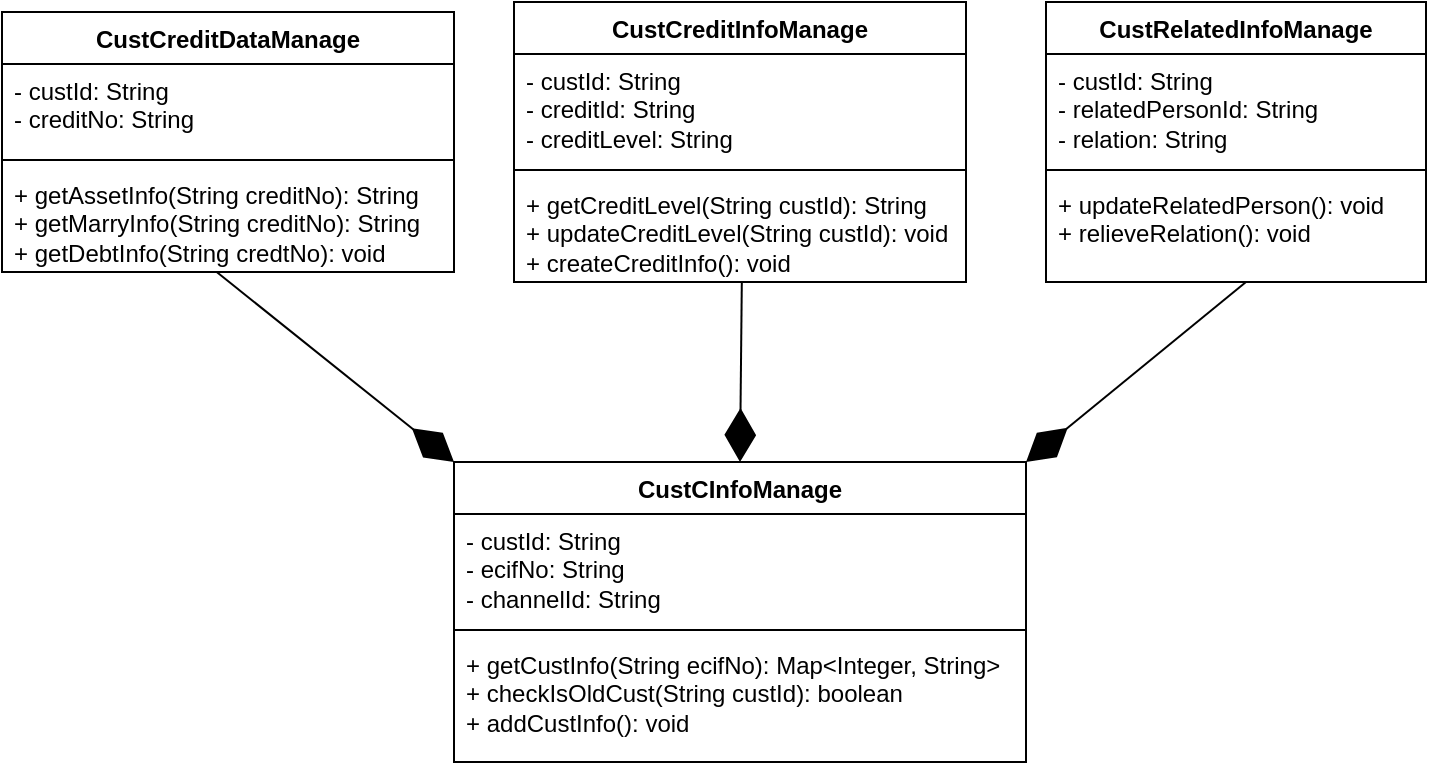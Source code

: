 <mxfile version="21.6.5" type="github">
  <diagram id="C5RBs43oDa-KdzZeNtuy" name="Page-1">
    <mxGraphModel dx="1166" dy="775" grid="1" gridSize="10" guides="1" tooltips="1" connect="1" arrows="1" fold="1" page="1" pageScale="1" pageWidth="827" pageHeight="1169" math="0" shadow="0">
      <root>
        <mxCell id="WIyWlLk6GJQsqaUBKTNV-0" />
        <mxCell id="WIyWlLk6GJQsqaUBKTNV-1" parent="WIyWlLk6GJQsqaUBKTNV-0" />
        <mxCell id="JPXvTSORxzWnUjppaz0d-0" value="CustCInfoManage" style="swimlane;fontStyle=1;align=center;verticalAlign=top;childLayout=stackLayout;horizontal=1;startSize=26;horizontalStack=0;resizeParent=1;resizeParentMax=0;resizeLast=0;collapsible=1;marginBottom=0;whiteSpace=wrap;html=1;" parent="WIyWlLk6GJQsqaUBKTNV-1" vertex="1">
          <mxGeometry x="254" y="320" width="286" height="150" as="geometry" />
        </mxCell>
        <mxCell id="JPXvTSORxzWnUjppaz0d-1" value="- custId: String&lt;br&gt;- ecifNo: String&lt;br&gt;- channelId: String" style="text;strokeColor=none;fillColor=none;align=left;verticalAlign=top;spacingLeft=4;spacingRight=4;overflow=hidden;rotatable=0;points=[[0,0.5],[1,0.5]];portConstraint=eastwest;whiteSpace=wrap;html=1;" parent="JPXvTSORxzWnUjppaz0d-0" vertex="1">
          <mxGeometry y="26" width="286" height="54" as="geometry" />
        </mxCell>
        <mxCell id="JPXvTSORxzWnUjppaz0d-2" value="" style="line;strokeWidth=1;fillColor=none;align=left;verticalAlign=middle;spacingTop=-1;spacingLeft=3;spacingRight=3;rotatable=0;labelPosition=right;points=[];portConstraint=eastwest;strokeColor=inherit;" parent="JPXvTSORxzWnUjppaz0d-0" vertex="1">
          <mxGeometry y="80" width="286" height="8" as="geometry" />
        </mxCell>
        <mxCell id="JPXvTSORxzWnUjppaz0d-3" value="+ getCustInfo(String ecifNo): Map&amp;lt;Integer, String&amp;gt;&lt;br&gt;+ checkIsOldCust(String custId): boolean&lt;br&gt;+ addCustInfo(): void" style="text;strokeColor=none;fillColor=none;align=left;verticalAlign=top;spacingLeft=4;spacingRight=4;overflow=hidden;rotatable=0;points=[[0,0.5],[1,0.5]];portConstraint=eastwest;whiteSpace=wrap;html=1;" parent="JPXvTSORxzWnUjppaz0d-0" vertex="1">
          <mxGeometry y="88" width="286" height="62" as="geometry" />
        </mxCell>
        <mxCell id="9bOCLUyIO7LpmUojsbxt-0" value="CustCreditInfoManage" style="swimlane;fontStyle=1;align=center;verticalAlign=top;childLayout=stackLayout;horizontal=1;startSize=26;horizontalStack=0;resizeParent=1;resizeParentMax=0;resizeLast=0;collapsible=1;marginBottom=0;whiteSpace=wrap;html=1;" vertex="1" parent="WIyWlLk6GJQsqaUBKTNV-1">
          <mxGeometry x="284" y="90" width="226" height="140" as="geometry" />
        </mxCell>
        <mxCell id="9bOCLUyIO7LpmUojsbxt-1" value="- custId: String&lt;br&gt;- creditId: String&lt;br&gt;- creditLevel: String" style="text;strokeColor=none;fillColor=none;align=left;verticalAlign=top;spacingLeft=4;spacingRight=4;overflow=hidden;rotatable=0;points=[[0,0.5],[1,0.5]];portConstraint=eastwest;whiteSpace=wrap;html=1;" vertex="1" parent="9bOCLUyIO7LpmUojsbxt-0">
          <mxGeometry y="26" width="226" height="54" as="geometry" />
        </mxCell>
        <mxCell id="9bOCLUyIO7LpmUojsbxt-2" value="" style="line;strokeWidth=1;fillColor=none;align=left;verticalAlign=middle;spacingTop=-1;spacingLeft=3;spacingRight=3;rotatable=0;labelPosition=right;points=[];portConstraint=eastwest;strokeColor=inherit;" vertex="1" parent="9bOCLUyIO7LpmUojsbxt-0">
          <mxGeometry y="80" width="226" height="8" as="geometry" />
        </mxCell>
        <mxCell id="9bOCLUyIO7LpmUojsbxt-3" value="+ getCreditLevel(String custId): String&lt;br&gt;+ updateCreditLevel(String custId): void&lt;br&gt;+ createCreditInfo(): void" style="text;strokeColor=none;fillColor=none;align=left;verticalAlign=top;spacingLeft=4;spacingRight=4;overflow=hidden;rotatable=0;points=[[0,0.5],[1,0.5]];portConstraint=eastwest;whiteSpace=wrap;html=1;" vertex="1" parent="9bOCLUyIO7LpmUojsbxt-0">
          <mxGeometry y="88" width="226" height="52" as="geometry" />
        </mxCell>
        <mxCell id="9bOCLUyIO7LpmUojsbxt-4" value="" style="endArrow=diamondThin;endFill=1;endSize=24;html=1;rounded=0;entryX=0.5;entryY=0;entryDx=0;entryDy=0;exitX=0.504;exitY=1.006;exitDx=0;exitDy=0;exitPerimeter=0;" edge="1" parent="WIyWlLk6GJQsqaUBKTNV-1" source="9bOCLUyIO7LpmUojsbxt-3" target="JPXvTSORxzWnUjppaz0d-0">
          <mxGeometry width="160" relative="1" as="geometry">
            <mxPoint x="400" y="230" as="sourcePoint" />
            <mxPoint x="470" y="280" as="targetPoint" />
          </mxGeometry>
        </mxCell>
        <mxCell id="9bOCLUyIO7LpmUojsbxt-6" value="CustCreditDataManage" style="swimlane;fontStyle=1;align=center;verticalAlign=top;childLayout=stackLayout;horizontal=1;startSize=26;horizontalStack=0;resizeParent=1;resizeParentMax=0;resizeLast=0;collapsible=1;marginBottom=0;whiteSpace=wrap;html=1;" vertex="1" parent="WIyWlLk6GJQsqaUBKTNV-1">
          <mxGeometry x="28" y="95" width="226" height="130" as="geometry" />
        </mxCell>
        <mxCell id="9bOCLUyIO7LpmUojsbxt-7" value="- custId: String&lt;br&gt;- creditNo: String" style="text;strokeColor=none;fillColor=none;align=left;verticalAlign=top;spacingLeft=4;spacingRight=4;overflow=hidden;rotatable=0;points=[[0,0.5],[1,0.5]];portConstraint=eastwest;whiteSpace=wrap;html=1;" vertex="1" parent="9bOCLUyIO7LpmUojsbxt-6">
          <mxGeometry y="26" width="226" height="44" as="geometry" />
        </mxCell>
        <mxCell id="9bOCLUyIO7LpmUojsbxt-8" value="" style="line;strokeWidth=1;fillColor=none;align=left;verticalAlign=middle;spacingTop=-1;spacingLeft=3;spacingRight=3;rotatable=0;labelPosition=right;points=[];portConstraint=eastwest;strokeColor=inherit;" vertex="1" parent="9bOCLUyIO7LpmUojsbxt-6">
          <mxGeometry y="70" width="226" height="8" as="geometry" />
        </mxCell>
        <mxCell id="9bOCLUyIO7LpmUojsbxt-9" value="+ getAssetInfo(String creditNo): String&lt;br&gt;+ getMarryInfo(String creditNo): String&lt;br&gt;+ getDebtInfo(String credtNo): void" style="text;strokeColor=none;fillColor=none;align=left;verticalAlign=top;spacingLeft=4;spacingRight=4;overflow=hidden;rotatable=0;points=[[0,0.5],[1,0.5]];portConstraint=eastwest;whiteSpace=wrap;html=1;" vertex="1" parent="9bOCLUyIO7LpmUojsbxt-6">
          <mxGeometry y="78" width="226" height="52" as="geometry" />
        </mxCell>
        <mxCell id="9bOCLUyIO7LpmUojsbxt-10" value="" style="endArrow=diamondThin;endFill=1;endSize=24;html=1;rounded=0;exitX=0.475;exitY=1;exitDx=0;exitDy=0;exitPerimeter=0;entryX=0;entryY=0;entryDx=0;entryDy=0;" edge="1" parent="WIyWlLk6GJQsqaUBKTNV-1" source="9bOCLUyIO7LpmUojsbxt-9" target="JPXvTSORxzWnUjppaz0d-0">
          <mxGeometry width="160" relative="1" as="geometry">
            <mxPoint x="60" y="280" as="sourcePoint" />
            <mxPoint x="220" y="280" as="targetPoint" />
          </mxGeometry>
        </mxCell>
        <mxCell id="9bOCLUyIO7LpmUojsbxt-11" value="CustRelatedInfoManage" style="swimlane;fontStyle=1;align=center;verticalAlign=top;childLayout=stackLayout;horizontal=1;startSize=26;horizontalStack=0;resizeParent=1;resizeParentMax=0;resizeLast=0;collapsible=1;marginBottom=0;whiteSpace=wrap;html=1;" vertex="1" parent="WIyWlLk6GJQsqaUBKTNV-1">
          <mxGeometry x="550" y="90" width="190" height="140" as="geometry" />
        </mxCell>
        <mxCell id="9bOCLUyIO7LpmUojsbxt-12" value="- custId: String&lt;br&gt;- relatedPersonId: String&lt;br&gt;- relation: String" style="text;strokeColor=none;fillColor=none;align=left;verticalAlign=top;spacingLeft=4;spacingRight=4;overflow=hidden;rotatable=0;points=[[0,0.5],[1,0.5]];portConstraint=eastwest;whiteSpace=wrap;html=1;" vertex="1" parent="9bOCLUyIO7LpmUojsbxt-11">
          <mxGeometry y="26" width="190" height="54" as="geometry" />
        </mxCell>
        <mxCell id="9bOCLUyIO7LpmUojsbxt-13" value="" style="line;strokeWidth=1;fillColor=none;align=left;verticalAlign=middle;spacingTop=-1;spacingLeft=3;spacingRight=3;rotatable=0;labelPosition=right;points=[];portConstraint=eastwest;strokeColor=inherit;" vertex="1" parent="9bOCLUyIO7LpmUojsbxt-11">
          <mxGeometry y="80" width="190" height="8" as="geometry" />
        </mxCell>
        <mxCell id="9bOCLUyIO7LpmUojsbxt-14" value="+ updateRelatedPerson(): void&lt;br&gt;+ relieveRelation(): void" style="text;strokeColor=none;fillColor=none;align=left;verticalAlign=top;spacingLeft=4;spacingRight=4;overflow=hidden;rotatable=0;points=[[0,0.5],[1,0.5]];portConstraint=eastwest;whiteSpace=wrap;html=1;" vertex="1" parent="9bOCLUyIO7LpmUojsbxt-11">
          <mxGeometry y="88" width="190" height="52" as="geometry" />
        </mxCell>
        <mxCell id="9bOCLUyIO7LpmUojsbxt-15" value="" style="endArrow=diamondThin;endFill=1;endSize=24;html=1;rounded=0;entryX=0.5;entryY=0;entryDx=0;entryDy=0;" edge="1" parent="WIyWlLk6GJQsqaUBKTNV-1">
          <mxGeometry width="160" relative="1" as="geometry">
            <mxPoint x="650" y="230" as="sourcePoint" />
            <mxPoint x="540" y="320" as="targetPoint" />
          </mxGeometry>
        </mxCell>
      </root>
    </mxGraphModel>
  </diagram>
</mxfile>
